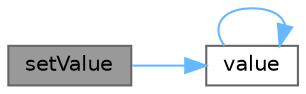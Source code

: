 digraph "setValue"
{
 // LATEX_PDF_SIZE
  bgcolor="transparent";
  edge [fontname=Helvetica,fontsize=10,labelfontname=Helvetica,labelfontsize=10];
  node [fontname=Helvetica,fontsize=10,shape=box,height=0.2,width=0.4];
  rankdir="LR";
  Node1 [id="Node000001",label="setValue",height=0.2,width=0.4,color="gray40", fillcolor="grey60", style="filled", fontcolor="black",tooltip="设置键值对"];
  Node1 -> Node2 [id="edge1_Node000001_Node000002",color="steelblue1",style="solid",tooltip=" "];
  Node2 [id="Node000002",label="value",height=0.2,width=0.4,color="grey40", fillcolor="white", style="filled",URL="$class_my_config_file.html#a0be105e0641a7d030d2d9b1603cffb6b",tooltip="获取键值"];
  Node2 -> Node2 [id="edge2_Node000002_Node000002",color="steelblue1",style="solid",tooltip=" "];
}
